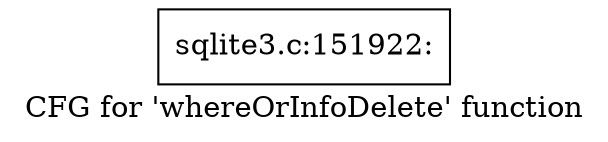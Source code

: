 digraph "CFG for 'whereOrInfoDelete' function" {
	label="CFG for 'whereOrInfoDelete' function";

	Node0x55c0f9a6c250 [shape=record,label="{sqlite3.c:151922:}"];
}
